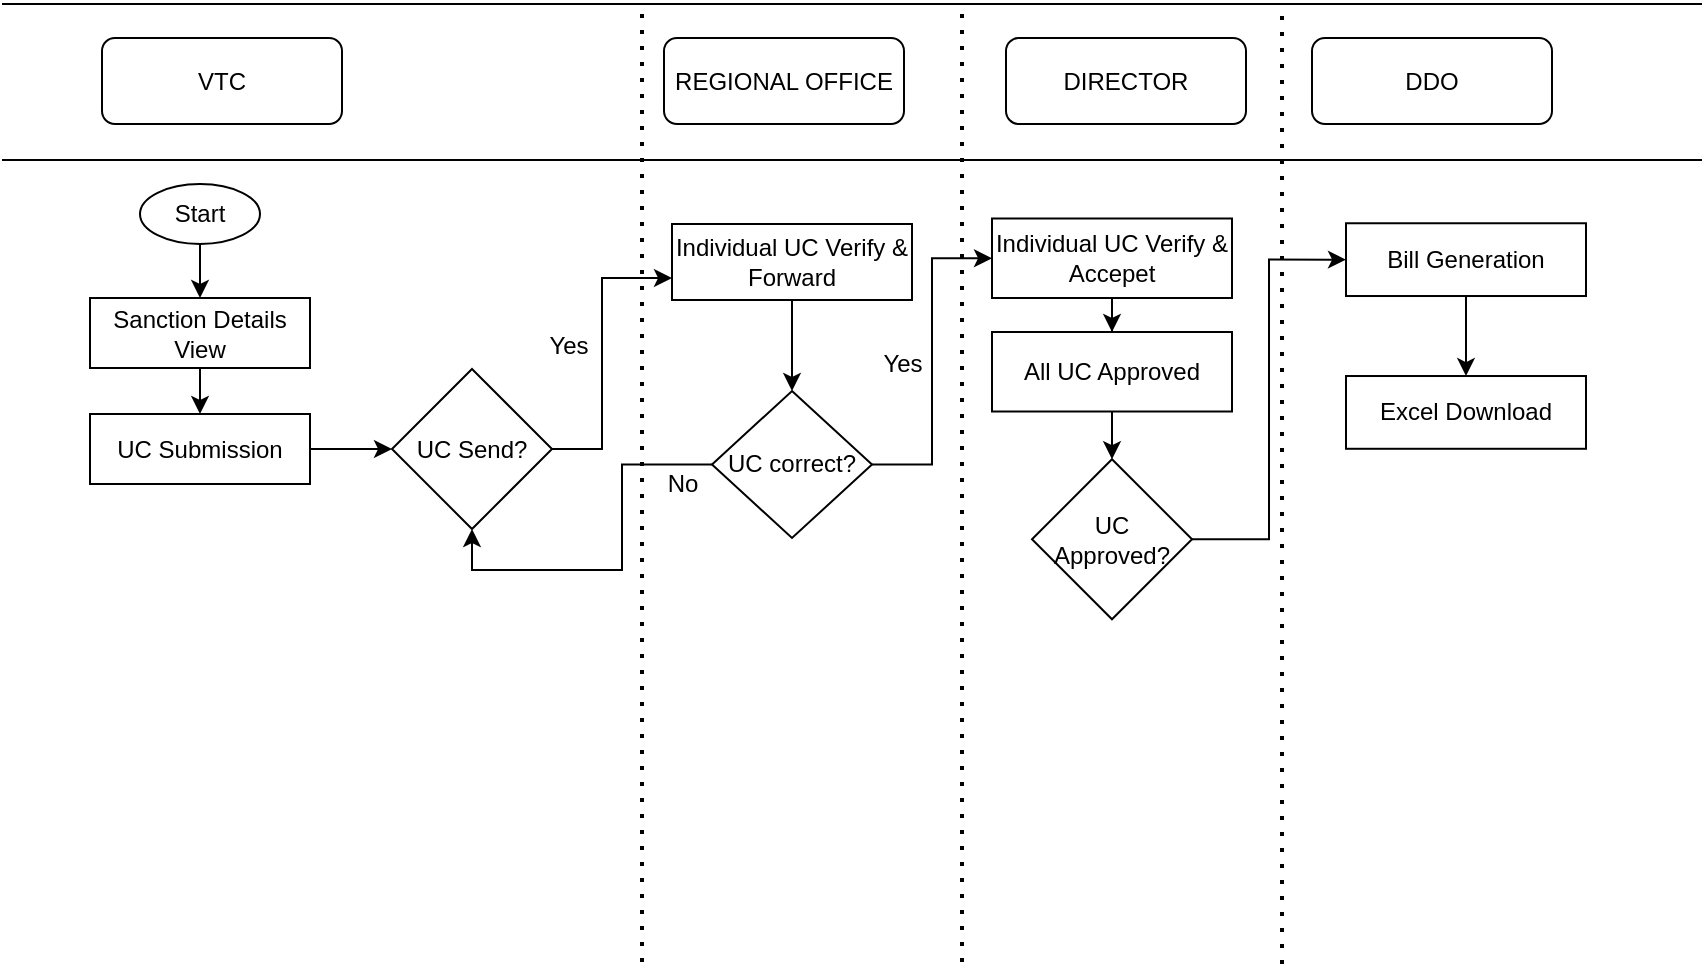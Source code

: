 <mxfile version="13.7.3" type="github">
  <diagram id="yxRp-eGAhmZKpX6KrpXm" name="Page-1">
    <mxGraphModel dx="1342" dy="592" grid="1" gridSize="10" guides="1" tooltips="1" connect="1" arrows="1" fold="1" page="1" pageScale="1" pageWidth="850" pageHeight="1100" math="0" shadow="0">
      <root>
        <mxCell id="0" />
        <mxCell id="1" parent="0" />
        <mxCell id="2ToKxdCEsRvUi-6CTcy5-3" value="" style="endArrow=none;dashed=1;html=1;dashPattern=1 3;strokeWidth=2;" edge="1" parent="1">
          <mxGeometry width="50" height="50" relative="1" as="geometry">
            <mxPoint x="320" y="559" as="sourcePoint" />
            <mxPoint x="320" y="79" as="targetPoint" />
          </mxGeometry>
        </mxCell>
        <mxCell id="2ToKxdCEsRvUi-6CTcy5-4" value="" style="endArrow=none;dashed=1;html=1;dashPattern=1 3;strokeWidth=2;" edge="1" parent="1">
          <mxGeometry width="50" height="50" relative="1" as="geometry">
            <mxPoint x="480" y="559" as="sourcePoint" />
            <mxPoint x="480" y="79" as="targetPoint" />
          </mxGeometry>
        </mxCell>
        <mxCell id="2ToKxdCEsRvUi-6CTcy5-6" value="" style="endArrow=none;dashed=1;html=1;dashPattern=1 3;strokeWidth=2;" edge="1" parent="1">
          <mxGeometry width="50" height="50" relative="1" as="geometry">
            <mxPoint x="640" y="560" as="sourcePoint" />
            <mxPoint x="640" y="80" as="targetPoint" />
          </mxGeometry>
        </mxCell>
        <mxCell id="2ToKxdCEsRvUi-6CTcy5-7" value="" style="endArrow=none;html=1;" edge="1" parent="1">
          <mxGeometry width="50" height="50" relative="1" as="geometry">
            <mxPoint x="850" y="80" as="sourcePoint" />
            <mxPoint y="80" as="targetPoint" />
          </mxGeometry>
        </mxCell>
        <mxCell id="2ToKxdCEsRvUi-6CTcy5-8" value="" style="endArrow=none;html=1;" edge="1" parent="1">
          <mxGeometry width="50" height="50" relative="1" as="geometry">
            <mxPoint x="850" y="158" as="sourcePoint" />
            <mxPoint y="158" as="targetPoint" />
          </mxGeometry>
        </mxCell>
        <mxCell id="2ToKxdCEsRvUi-6CTcy5-9" value="VTC" style="rounded=1;whiteSpace=wrap;html=1;" vertex="1" parent="1">
          <mxGeometry x="50" y="97" width="120" height="43" as="geometry" />
        </mxCell>
        <mxCell id="2ToKxdCEsRvUi-6CTcy5-11" value="REGIONAL OFFICE" style="rounded=1;whiteSpace=wrap;html=1;" vertex="1" parent="1">
          <mxGeometry x="331" y="97" width="120" height="43" as="geometry" />
        </mxCell>
        <mxCell id="2ToKxdCEsRvUi-6CTcy5-13" value="DIRECTOR" style="rounded=1;whiteSpace=wrap;html=1;" vertex="1" parent="1">
          <mxGeometry x="502" y="97" width="120" height="43" as="geometry" />
        </mxCell>
        <mxCell id="2ToKxdCEsRvUi-6CTcy5-15" value="DDO" style="rounded=1;whiteSpace=wrap;html=1;" vertex="1" parent="1">
          <mxGeometry x="655" y="97" width="120" height="43" as="geometry" />
        </mxCell>
        <mxCell id="2ToKxdCEsRvUi-6CTcy5-22" value="" style="edgeStyle=orthogonalEdgeStyle;rounded=0;orthogonalLoop=1;jettySize=auto;html=1;" edge="1" parent="1" source="2ToKxdCEsRvUi-6CTcy5-18" target="2ToKxdCEsRvUi-6CTcy5-21">
          <mxGeometry relative="1" as="geometry" />
        </mxCell>
        <mxCell id="2ToKxdCEsRvUi-6CTcy5-18" value="Start" style="ellipse;whiteSpace=wrap;html=1;" vertex="1" parent="1">
          <mxGeometry x="69" y="170" width="60" height="30" as="geometry" />
        </mxCell>
        <mxCell id="2ToKxdCEsRvUi-6CTcy5-24" value="" style="edgeStyle=orthogonalEdgeStyle;rounded=0;orthogonalLoop=1;jettySize=auto;html=1;" edge="1" parent="1" source="2ToKxdCEsRvUi-6CTcy5-21" target="2ToKxdCEsRvUi-6CTcy5-23">
          <mxGeometry relative="1" as="geometry" />
        </mxCell>
        <mxCell id="2ToKxdCEsRvUi-6CTcy5-21" value="Sanction Details View " style="whiteSpace=wrap;html=1;" vertex="1" parent="1">
          <mxGeometry x="44" y="227" width="110" height="35" as="geometry" />
        </mxCell>
        <mxCell id="2ToKxdCEsRvUi-6CTcy5-28" value="" style="edgeStyle=orthogonalEdgeStyle;rounded=0;orthogonalLoop=1;jettySize=auto;html=1;" edge="1" parent="1" source="2ToKxdCEsRvUi-6CTcy5-23" target="2ToKxdCEsRvUi-6CTcy5-27">
          <mxGeometry relative="1" as="geometry" />
        </mxCell>
        <mxCell id="2ToKxdCEsRvUi-6CTcy5-23" value="UC Submission" style="whiteSpace=wrap;html=1;" vertex="1" parent="1">
          <mxGeometry x="44" y="285" width="110" height="35" as="geometry" />
        </mxCell>
        <mxCell id="2ToKxdCEsRvUi-6CTcy5-32" value="" style="edgeStyle=orthogonalEdgeStyle;rounded=0;orthogonalLoop=1;jettySize=auto;html=1;" edge="1" parent="1" source="2ToKxdCEsRvUi-6CTcy5-27" target="2ToKxdCEsRvUi-6CTcy5-31">
          <mxGeometry relative="1" as="geometry">
            <Array as="points">
              <mxPoint x="300" y="303" />
              <mxPoint x="300" y="217" />
            </Array>
          </mxGeometry>
        </mxCell>
        <mxCell id="2ToKxdCEsRvUi-6CTcy5-27" value="UC Send?" style="rhombus;whiteSpace=wrap;html=1;" vertex="1" parent="1">
          <mxGeometry x="195" y="262.5" width="80" height="80" as="geometry" />
        </mxCell>
        <mxCell id="2ToKxdCEsRvUi-6CTcy5-35" value="" style="edgeStyle=orthogonalEdgeStyle;rounded=0;orthogonalLoop=1;jettySize=auto;html=1;" edge="1" parent="1" source="2ToKxdCEsRvUi-6CTcy5-31" target="2ToKxdCEsRvUi-6CTcy5-34">
          <mxGeometry relative="1" as="geometry" />
        </mxCell>
        <mxCell id="2ToKxdCEsRvUi-6CTcy5-31" value="Individual UC Verify &amp;amp; Forward" style="whiteSpace=wrap;html=1;" vertex="1" parent="1">
          <mxGeometry x="335" y="190" width="120" height="38" as="geometry" />
        </mxCell>
        <mxCell id="2ToKxdCEsRvUi-6CTcy5-33" value="Yes" style="text;html=1;align=center;verticalAlign=middle;resizable=0;points=[];autosize=1;" vertex="1" parent="1">
          <mxGeometry x="263" y="241" width="40" height="20" as="geometry" />
        </mxCell>
        <mxCell id="2ToKxdCEsRvUi-6CTcy5-37" value="" style="edgeStyle=orthogonalEdgeStyle;rounded=0;orthogonalLoop=1;jettySize=auto;html=1;entryX=0;entryY=0.5;entryDx=0;entryDy=0;" edge="1" parent="1" source="2ToKxdCEsRvUi-6CTcy5-34" target="2ToKxdCEsRvUi-6CTcy5-36">
          <mxGeometry relative="1" as="geometry" />
        </mxCell>
        <mxCell id="2ToKxdCEsRvUi-6CTcy5-39" style="edgeStyle=orthogonalEdgeStyle;rounded=0;orthogonalLoop=1;jettySize=auto;html=1;entryX=0.5;entryY=1;entryDx=0;entryDy=0;" edge="1" parent="1" source="2ToKxdCEsRvUi-6CTcy5-34" target="2ToKxdCEsRvUi-6CTcy5-27">
          <mxGeometry relative="1" as="geometry">
            <Array as="points">
              <mxPoint x="310" y="310" />
              <mxPoint x="310" y="363" />
              <mxPoint x="235" y="363" />
            </Array>
          </mxGeometry>
        </mxCell>
        <mxCell id="2ToKxdCEsRvUi-6CTcy5-34" value="UC correct?" style="rhombus;whiteSpace=wrap;html=1;" vertex="1" parent="1">
          <mxGeometry x="355" y="273.5" width="80" height="73.5" as="geometry" />
        </mxCell>
        <mxCell id="2ToKxdCEsRvUi-6CTcy5-42" value="" style="edgeStyle=orthogonalEdgeStyle;rounded=0;orthogonalLoop=1;jettySize=auto;html=1;" edge="1" parent="1" source="2ToKxdCEsRvUi-6CTcy5-36" target="2ToKxdCEsRvUi-6CTcy5-41">
          <mxGeometry relative="1" as="geometry" />
        </mxCell>
        <mxCell id="2ToKxdCEsRvUi-6CTcy5-36" value="Individual UC Verify &amp;amp; Accepet" style="whiteSpace=wrap;html=1;" vertex="1" parent="1">
          <mxGeometry x="495" y="187.25" width="120" height="39.75" as="geometry" />
        </mxCell>
        <mxCell id="2ToKxdCEsRvUi-6CTcy5-38" value="Yes" style="text;html=1;align=center;verticalAlign=middle;resizable=0;points=[];autosize=1;" vertex="1" parent="1">
          <mxGeometry x="430" y="250" width="40" height="20" as="geometry" />
        </mxCell>
        <mxCell id="2ToKxdCEsRvUi-6CTcy5-40" value="No" style="text;html=1;align=center;verticalAlign=middle;resizable=0;points=[];autosize=1;" vertex="1" parent="1">
          <mxGeometry x="325" y="310" width="30" height="20" as="geometry" />
        </mxCell>
        <mxCell id="2ToKxdCEsRvUi-6CTcy5-44" value="" style="edgeStyle=orthogonalEdgeStyle;rounded=0;orthogonalLoop=1;jettySize=auto;html=1;" edge="1" parent="1" source="2ToKxdCEsRvUi-6CTcy5-41" target="2ToKxdCEsRvUi-6CTcy5-43">
          <mxGeometry relative="1" as="geometry" />
        </mxCell>
        <mxCell id="2ToKxdCEsRvUi-6CTcy5-41" value="All UC Approved" style="whiteSpace=wrap;html=1;" vertex="1" parent="1">
          <mxGeometry x="495" y="244" width="120" height="39.75" as="geometry" />
        </mxCell>
        <mxCell id="2ToKxdCEsRvUi-6CTcy5-46" value="" style="edgeStyle=orthogonalEdgeStyle;rounded=0;orthogonalLoop=1;jettySize=auto;html=1;entryX=0;entryY=0.5;entryDx=0;entryDy=0;" edge="1" parent="1" source="2ToKxdCEsRvUi-6CTcy5-43" target="2ToKxdCEsRvUi-6CTcy5-45">
          <mxGeometry relative="1" as="geometry" />
        </mxCell>
        <mxCell id="2ToKxdCEsRvUi-6CTcy5-43" value="UC Approved?" style="rhombus;whiteSpace=wrap;html=1;" vertex="1" parent="1">
          <mxGeometry x="515" y="307.625" width="80" height="80" as="geometry" />
        </mxCell>
        <mxCell id="2ToKxdCEsRvUi-6CTcy5-48" value="" style="edgeStyle=orthogonalEdgeStyle;rounded=0;orthogonalLoop=1;jettySize=auto;html=1;" edge="1" parent="1" source="2ToKxdCEsRvUi-6CTcy5-45" target="2ToKxdCEsRvUi-6CTcy5-47">
          <mxGeometry relative="1" as="geometry" />
        </mxCell>
        <mxCell id="2ToKxdCEsRvUi-6CTcy5-45" value="Bill Generation" style="whiteSpace=wrap;html=1;" vertex="1" parent="1">
          <mxGeometry x="672" y="189.63" width="120" height="36.38" as="geometry" />
        </mxCell>
        <mxCell id="2ToKxdCEsRvUi-6CTcy5-47" value="Excel Download" style="whiteSpace=wrap;html=1;" vertex="1" parent="1">
          <mxGeometry x="672" y="266.01" width="120" height="36.38" as="geometry" />
        </mxCell>
      </root>
    </mxGraphModel>
  </diagram>
</mxfile>
